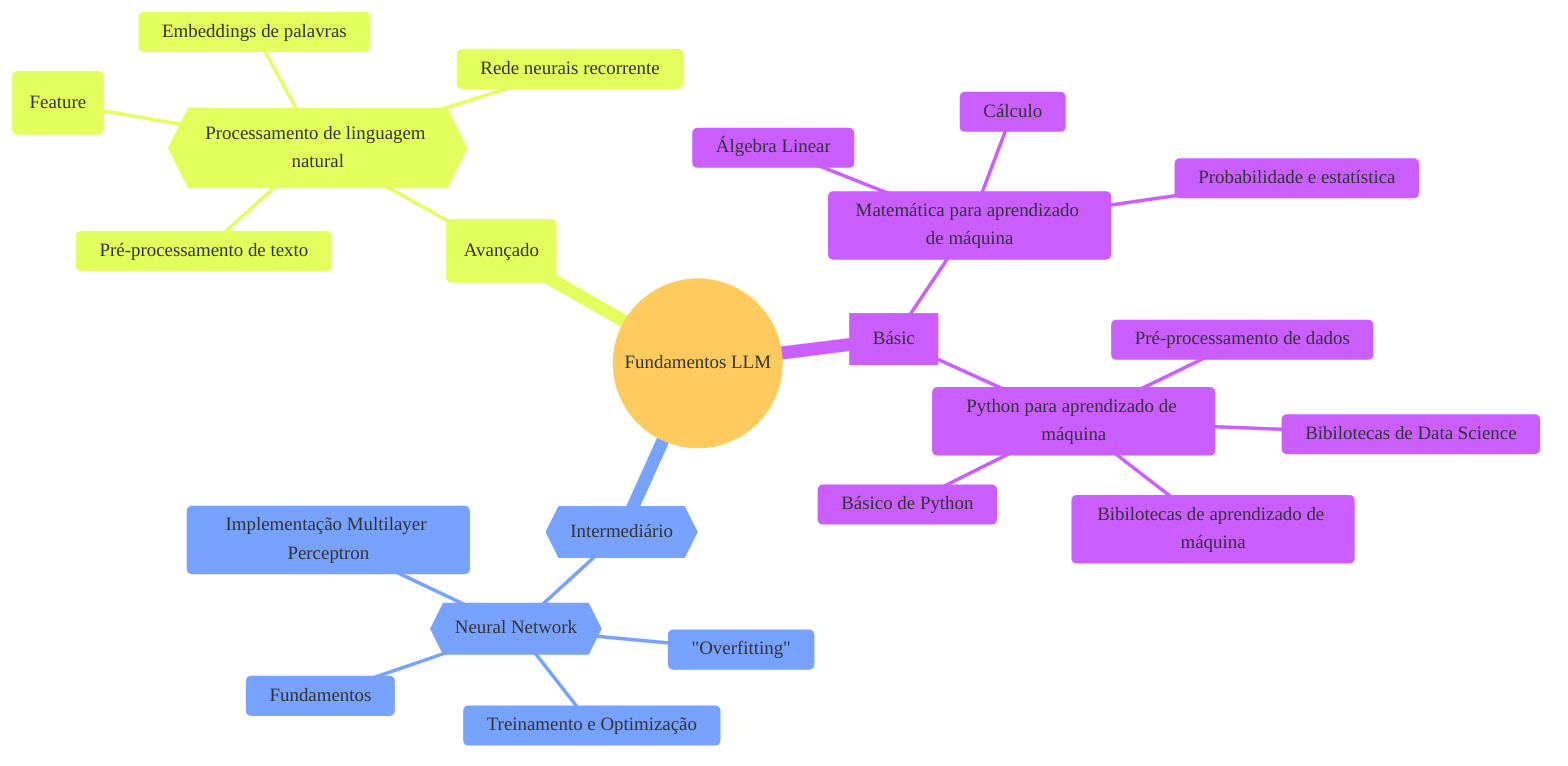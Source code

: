 %%{init: {
    'theme': 'base',
    'fontFamily' : 'verdana',
    'fontSize' : '11'
}}%%

%% https://mermaid.js.org/config/theming.html
%% default, neutral, dark, forest, base

%% @paulorcf - 04.2024 - v1

mindmap
    root((Fundamentos LLM))
        id[Básic]
        ::icon(fa fa-book)
        :::urgent large
            Matemática para aprendizado de máquina
                ::icon(fas fa-wrench)
                Álgebra Linear
                Cálculo
                Probabilidade e estatística
            Python para aprendizado de máquina
                ::icon(fas fa-wrench)
                Básico de Python
                Bibilotecas de Data Science
                Pré-processamento de dados
                Bibilotecas de aprendizado de máquina
        id{{Intermediário}}
        ::icon(fa fa-book)
        :::urgent large
            {{Neural Network}}
                ::icon(fas fa-wrench)
                Fundamentos
                Treinamento e Optimização
                "Overfitting"
                Implementação Multilayer Perceptron

        id(Avançado)
        ::icon(fa fa-book)
        :::urgent large
            {{Processamento de linguagem natural}}
                ::icon(fas fa-wrench)
                Pré-processamento de texto
                Técnicas de extração de caracteristica (Feature)
                Embeddings de palavras
                Rede neurais recorrente
